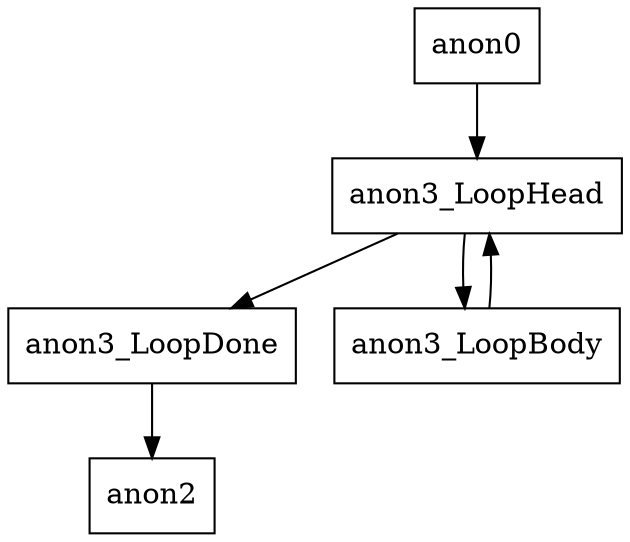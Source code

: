 digraph G {
  "anon0" [shape=box];
  "anon3_LoopHead" [shape=box];
  "anon3_LoopDone" [shape=box];
  "anon3_LoopBody" [shape=box];
  "anon2" [shape=box];
  "anon0" -> "anon3_LoopHead";
  "anon3_LoopHead" -> "anon3_LoopDone";
  "anon3_LoopHead" -> "anon3_LoopBody";
  "anon3_LoopBody" -> "anon3_LoopHead";
  "anon3_LoopDone" -> "anon2";
}

